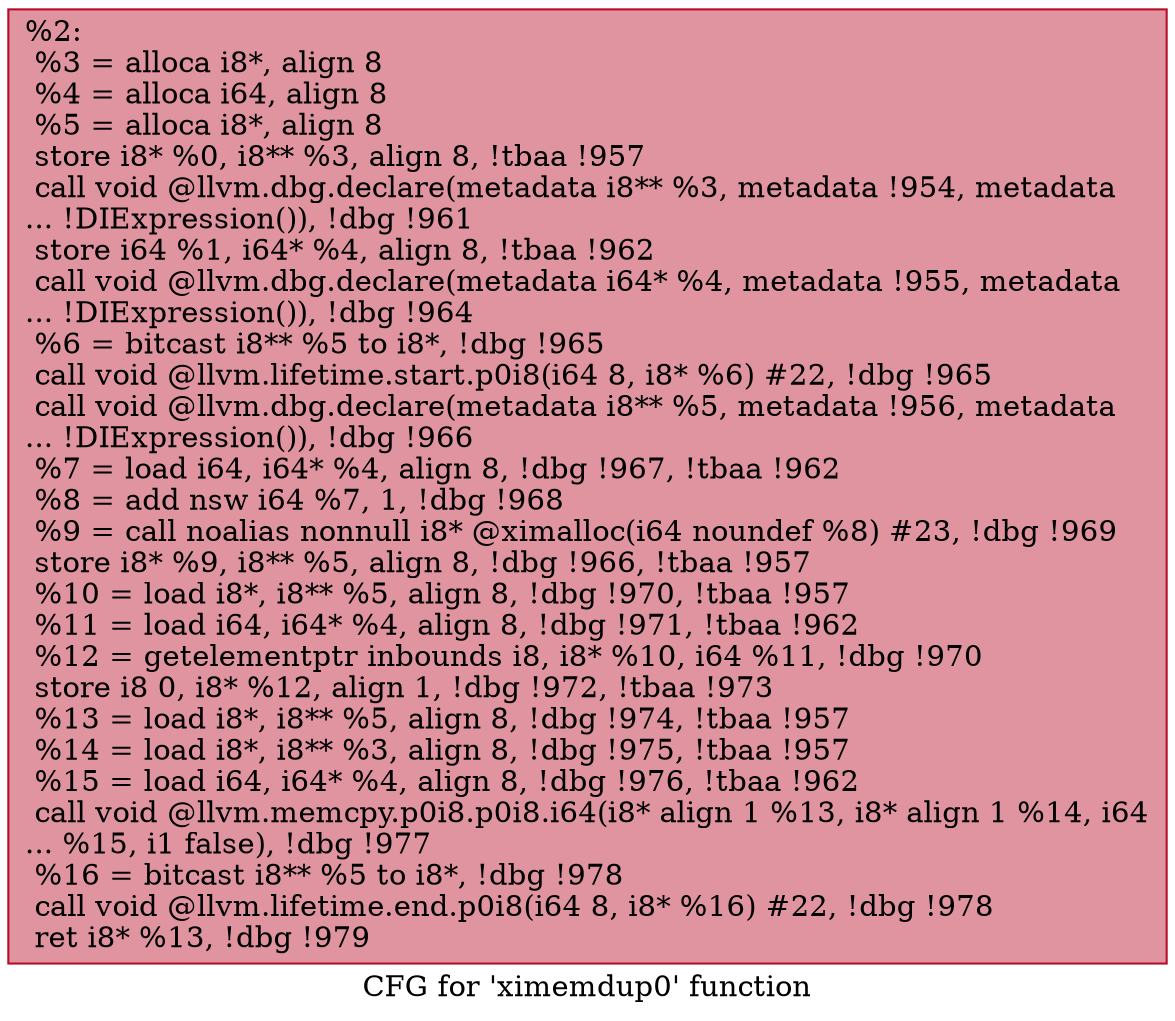 digraph "CFG for 'ximemdup0' function" {
	label="CFG for 'ximemdup0' function";

	Node0x22c5550 [shape=record,color="#b70d28ff", style=filled, fillcolor="#b70d2870",label="{%2:\l  %3 = alloca i8*, align 8\l  %4 = alloca i64, align 8\l  %5 = alloca i8*, align 8\l  store i8* %0, i8** %3, align 8, !tbaa !957\l  call void @llvm.dbg.declare(metadata i8** %3, metadata !954, metadata\l... !DIExpression()), !dbg !961\l  store i64 %1, i64* %4, align 8, !tbaa !962\l  call void @llvm.dbg.declare(metadata i64* %4, metadata !955, metadata\l... !DIExpression()), !dbg !964\l  %6 = bitcast i8** %5 to i8*, !dbg !965\l  call void @llvm.lifetime.start.p0i8(i64 8, i8* %6) #22, !dbg !965\l  call void @llvm.dbg.declare(metadata i8** %5, metadata !956, metadata\l... !DIExpression()), !dbg !966\l  %7 = load i64, i64* %4, align 8, !dbg !967, !tbaa !962\l  %8 = add nsw i64 %7, 1, !dbg !968\l  %9 = call noalias nonnull i8* @ximalloc(i64 noundef %8) #23, !dbg !969\l  store i8* %9, i8** %5, align 8, !dbg !966, !tbaa !957\l  %10 = load i8*, i8** %5, align 8, !dbg !970, !tbaa !957\l  %11 = load i64, i64* %4, align 8, !dbg !971, !tbaa !962\l  %12 = getelementptr inbounds i8, i8* %10, i64 %11, !dbg !970\l  store i8 0, i8* %12, align 1, !dbg !972, !tbaa !973\l  %13 = load i8*, i8** %5, align 8, !dbg !974, !tbaa !957\l  %14 = load i8*, i8** %3, align 8, !dbg !975, !tbaa !957\l  %15 = load i64, i64* %4, align 8, !dbg !976, !tbaa !962\l  call void @llvm.memcpy.p0i8.p0i8.i64(i8* align 1 %13, i8* align 1 %14, i64\l... %15, i1 false), !dbg !977\l  %16 = bitcast i8** %5 to i8*, !dbg !978\l  call void @llvm.lifetime.end.p0i8(i64 8, i8* %16) #22, !dbg !978\l  ret i8* %13, !dbg !979\l}"];
}
